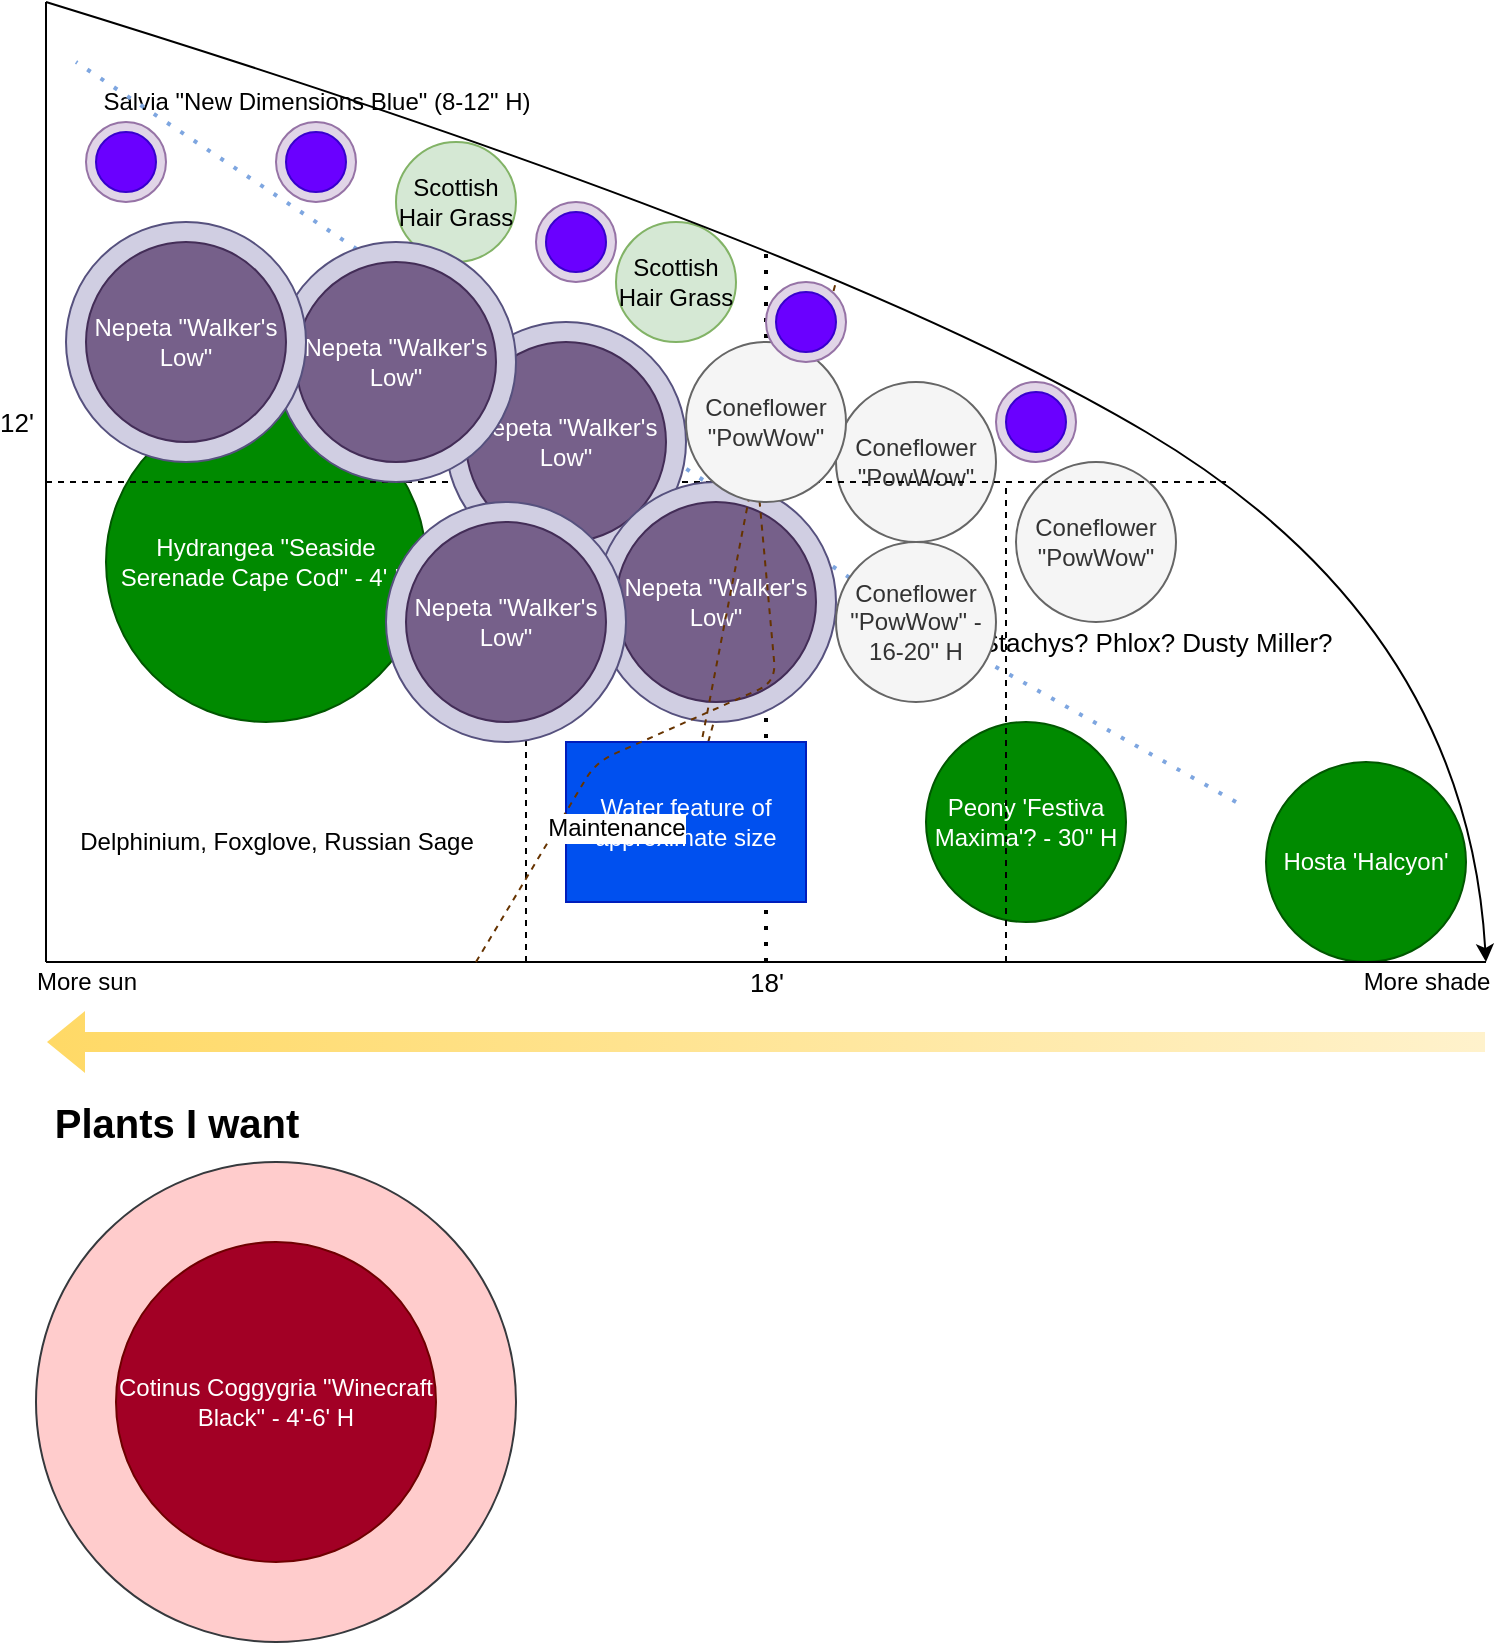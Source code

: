 <mxfile version="14.7.0" type="github">
  <diagram id="8aN0rm1MY_QhQ1KlozjM" name="Page-1">
    <mxGraphModel dx="1200" dy="727" grid="1" gridSize="10" guides="1" tooltips="1" connect="1" arrows="1" fold="1" page="1" pageScale="1" pageWidth="850" pageHeight="1100" math="0" shadow="0">
      <root>
        <mxCell id="0" />
        <mxCell id="1" parent="0" />
        <mxCell id="Cx3Qpiqb-a-1uhkqveDJ-6" value="" style="group;movable=0;resizable=0;rotatable=0;deletable=0;editable=0;connectable=0;container=0;" vertex="1" connectable="0" parent="1">
          <mxGeometry x="80" y="190" width="640" height="280" as="geometry" />
        </mxCell>
        <mxCell id="Cx3Qpiqb-a-1uhkqveDJ-56" value="Coneflower &quot;PowWow&quot;" style="ellipse;whiteSpace=wrap;html=1;aspect=fixed;fillColor=#f5f5f5;strokeColor=#666666;fontColor=#333333;" vertex="1" parent="1">
          <mxGeometry x="440" y="230" width="80" height="80" as="geometry" />
        </mxCell>
        <mxCell id="Cx3Qpiqb-a-1uhkqveDJ-59" value="Coneflower &quot;PowWow&quot;" style="ellipse;whiteSpace=wrap;html=1;aspect=fixed;fillColor=#f5f5f5;strokeColor=#666666;fontColor=#333333;" vertex="1" parent="1">
          <mxGeometry x="530" y="270" width="80" height="80" as="geometry" />
        </mxCell>
        <mxCell id="Cx3Qpiqb-a-1uhkqveDJ-4" value="Hydrangea &quot;Seaside Serenade Cape Cod&quot; - 4&#39; H" style="ellipse;whiteSpace=wrap;html=1;aspect=fixed;fillColor=#008a00;strokeColor=#005700;fontColor=#ffffff;" vertex="1" parent="1">
          <mxGeometry x="75" y="240" width="160" height="160" as="geometry" />
        </mxCell>
        <mxCell id="Cx3Qpiqb-a-1uhkqveDJ-57" value="" style="group" vertex="1" connectable="0" parent="1">
          <mxGeometry x="65" y="100" width="40" height="40" as="geometry" />
        </mxCell>
        <mxCell id="Cx3Qpiqb-a-1uhkqveDJ-12" value="" style="ellipse;whiteSpace=wrap;html=1;aspect=fixed;fillColor=#e1d5e7;strokeColor=#9673a6;" vertex="1" parent="Cx3Qpiqb-a-1uhkqveDJ-57">
          <mxGeometry width="40" height="40" as="geometry" />
        </mxCell>
        <mxCell id="Cx3Qpiqb-a-1uhkqveDJ-13" value="" style="ellipse;whiteSpace=wrap;html=1;aspect=fixed;strokeColor=#3700CC;fontColor=#ffffff;fillColor=#6a00ff;" vertex="1" parent="Cx3Qpiqb-a-1uhkqveDJ-57">
          <mxGeometry x="5" y="5" width="30" height="30" as="geometry" />
        </mxCell>
        <mxCell id="Cx3Qpiqb-a-1uhkqveDJ-68" value="Hosta &#39;Halcyon&#39;" style="ellipse;whiteSpace=wrap;html=1;aspect=fixed;fillColor=#008a00;strokeColor=#005700;fontColor=#ffffff;" vertex="1" parent="1">
          <mxGeometry x="655" y="420" width="100" height="100" as="geometry" />
        </mxCell>
        <mxCell id="Cx3Qpiqb-a-1uhkqveDJ-72" value="Scottish Hair Grass" style="ellipse;whiteSpace=wrap;html=1;aspect=fixed;fillColor=#d5e8d4;strokeColor=#82b366;" vertex="1" parent="1">
          <mxGeometry x="330" y="150" width="60" height="60" as="geometry" />
        </mxCell>
        <mxCell id="Cx3Qpiqb-a-1uhkqveDJ-73" value="Scottish Hair Grass" style="ellipse;whiteSpace=wrap;html=1;aspect=fixed;fillColor=#d5e8d4;strokeColor=#82b366;" vertex="1" parent="1">
          <mxGeometry x="220" y="110" width="60" height="60" as="geometry" />
        </mxCell>
        <mxCell id="Cx3Qpiqb-a-1uhkqveDJ-74" value="Peony &#39;Festiva Maxima&#39;?&amp;nbsp;- 30&quot; H" style="ellipse;whiteSpace=wrap;html=1;aspect=fixed;fillColor=#008a00;strokeColor=#005700;fontColor=#ffffff;" vertex="1" parent="1">
          <mxGeometry x="485" y="400" width="100" height="100" as="geometry" />
        </mxCell>
        <mxCell id="Cx3Qpiqb-a-1uhkqveDJ-76" value="" style="endArrow=none;html=1;dashed=1;" edge="1" parent="1">
          <mxGeometry width="50" height="50" relative="1" as="geometry">
            <mxPoint x="285" y="520" as="sourcePoint" />
            <mxPoint x="285" y="280" as="targetPoint" />
          </mxGeometry>
        </mxCell>
        <mxCell id="Cx3Qpiqb-a-1uhkqveDJ-1" value="" style="endArrow=none;html=1;" edge="1" parent="1">
          <mxGeometry x="45" y="240" width="50" height="50" as="geometry">
            <mxPoint x="45" y="520" as="sourcePoint" />
            <mxPoint x="45" y="40" as="targetPoint" />
          </mxGeometry>
        </mxCell>
        <mxCell id="Cx3Qpiqb-a-1uhkqveDJ-80" value="12&#39;" style="edgeLabel;html=1;align=center;verticalAlign=middle;resizable=0;points=[];fontSize=13;" vertex="1" connectable="0" parent="Cx3Qpiqb-a-1uhkqveDJ-1">
          <mxGeometry relative="1" as="geometry">
            <mxPoint x="-15" y="-30" as="offset" />
          </mxGeometry>
        </mxCell>
        <mxCell id="Cx3Qpiqb-a-1uhkqveDJ-2" value="" style="endArrow=none;html=1;" edge="1" parent="1">
          <mxGeometry x="45" y="240" width="50" height="50" as="geometry">
            <mxPoint x="45" y="520" as="sourcePoint" />
            <mxPoint x="765" y="520" as="targetPoint" />
          </mxGeometry>
        </mxCell>
        <mxCell id="Cx3Qpiqb-a-1uhkqveDJ-81" value="18&#39;" style="edgeLabel;html=1;align=center;verticalAlign=middle;resizable=0;points=[];fontSize=13;" vertex="1" connectable="0" parent="Cx3Qpiqb-a-1uhkqveDJ-2">
          <mxGeometry relative="1" as="geometry">
            <mxPoint y="10" as="offset" />
          </mxGeometry>
        </mxCell>
        <mxCell id="Cx3Qpiqb-a-1uhkqveDJ-3" value="" style="curved=1;endArrow=classic;html=1;" edge="1" parent="1">
          <mxGeometry x="45" y="240" width="50" height="50" as="geometry">
            <mxPoint x="45" y="40" as="sourcePoint" />
            <mxPoint x="765" y="520" as="targetPoint" />
            <Array as="points">
              <mxPoint x="435" y="160" />
              <mxPoint x="755" y="350" />
            </Array>
          </mxGeometry>
        </mxCell>
        <mxCell id="Cx3Qpiqb-a-1uhkqveDJ-77" value="" style="endArrow=none;html=1;dashed=1;" edge="1" parent="1">
          <mxGeometry width="50" height="50" relative="1" as="geometry">
            <mxPoint x="525" y="520" as="sourcePoint" />
            <mxPoint x="525" y="280" as="targetPoint" />
          </mxGeometry>
        </mxCell>
        <mxCell id="Cx3Qpiqb-a-1uhkqveDJ-78" value="" style="endArrow=none;dashed=1;html=1;strokeWidth=1;" edge="1" parent="1">
          <mxGeometry width="50" height="50" relative="1" as="geometry">
            <mxPoint x="45" y="280" as="sourcePoint" />
            <mxPoint x="635" y="280" as="targetPoint" />
          </mxGeometry>
        </mxCell>
        <mxCell id="Cx3Qpiqb-a-1uhkqveDJ-79" value="" style="endArrow=none;dashed=1;html=1;dashPattern=1 3;strokeWidth=2;" edge="1" parent="1">
          <mxGeometry width="50" height="50" relative="1" as="geometry">
            <mxPoint x="405" y="520" as="sourcePoint" />
            <mxPoint x="405" y="160" as="targetPoint" />
          </mxGeometry>
        </mxCell>
        <mxCell id="Cx3Qpiqb-a-1uhkqveDJ-93" value="Salvia &quot;New Dimensions Blue&quot; (8-12&quot; H)" style="text;html=1;align=center;verticalAlign=middle;resizable=0;points=[];autosize=1;strokeColor=none;" vertex="1" parent="1">
          <mxGeometry x="65" y="80" width="230" height="20" as="geometry" />
        </mxCell>
        <mxCell id="Cx3Qpiqb-a-1uhkqveDJ-101" value="" style="group" vertex="1" connectable="0" parent="1">
          <mxGeometry x="40" y="620" width="240" height="240" as="geometry" />
        </mxCell>
        <mxCell id="Cx3Qpiqb-a-1uhkqveDJ-97" value="" style="ellipse;whiteSpace=wrap;html=1;aspect=fixed;fillColor=#ffcccc;strokeColor=#36393d;" vertex="1" parent="Cx3Qpiqb-a-1uhkqveDJ-101">
          <mxGeometry width="240" height="240" as="geometry" />
        </mxCell>
        <mxCell id="Cx3Qpiqb-a-1uhkqveDJ-100" value="Cotinus Coggygria &quot;Winecraft Black&quot; - 4&#39;-6&#39; H" style="ellipse;whiteSpace=wrap;html=1;aspect=fixed;fillColor=#a20025;strokeColor=#6F0000;fontColor=#ffffff;" vertex="1" parent="Cx3Qpiqb-a-1uhkqveDJ-101">
          <mxGeometry x="40" y="40" width="160" height="160" as="geometry" />
        </mxCell>
        <mxCell id="Cx3Qpiqb-a-1uhkqveDJ-102" value="" style="shape=flexArrow;endArrow=classic;html=1;dashed=1;fontColor=#000000;strokeWidth=1;gradientColor=#ffd966;fillColor=#fff2cc;gradientDirection=west;strokeColor=none;" edge="1" parent="1">
          <mxGeometry width="50" height="50" relative="1" as="geometry">
            <mxPoint x="765" y="560" as="sourcePoint" />
            <mxPoint x="45" y="560" as="targetPoint" />
          </mxGeometry>
        </mxCell>
        <mxCell id="Cx3Qpiqb-a-1uhkqveDJ-103" value="More sun" style="text;html=1;align=center;verticalAlign=middle;resizable=0;points=[];autosize=1;strokeColor=none;fontColor=#000000;" vertex="1" parent="1">
          <mxGeometry x="30" y="520" width="70" height="20" as="geometry" />
        </mxCell>
        <mxCell id="Cx3Qpiqb-a-1uhkqveDJ-104" value="More shade" style="text;html=1;align=center;verticalAlign=middle;resizable=0;points=[];autosize=1;strokeColor=none;fontColor=#000000;" vertex="1" parent="1">
          <mxGeometry x="695" y="520" width="80" height="20" as="geometry" />
        </mxCell>
        <mxCell id="Cx3Qpiqb-a-1uhkqveDJ-105" value="Plants I want" style="text;html=1;align=center;verticalAlign=middle;resizable=0;points=[];autosize=1;strokeColor=none;fontColor=#000000;fontStyle=1;fontSize=20;" vertex="1" parent="1">
          <mxGeometry x="40" y="585" width="140" height="30" as="geometry" />
        </mxCell>
        <mxCell id="Cx3Qpiqb-a-1uhkqveDJ-107" value="Stachys? Phlox? Dusty Miller?" style="text;html=1;align=center;verticalAlign=middle;resizable=0;points=[];autosize=1;strokeColor=none;fontSize=13;fontColor=#000000;" vertex="1" parent="1">
          <mxGeometry x="505" y="350" width="190" height="20" as="geometry" />
        </mxCell>
        <mxCell id="Cx3Qpiqb-a-1uhkqveDJ-108" value="" style="endArrow=none;dashed=1;html=1;fontSize=20;fontColor=#000000;strokeColor=#663300;strokeWidth=1;startArrow=none;" edge="1" parent="1" source="Cx3Qpiqb-a-1uhkqveDJ-67">
          <mxGeometry width="50" height="50" relative="1" as="geometry">
            <mxPoint x="260" y="520" as="sourcePoint" />
            <mxPoint x="440" y="180" as="targetPoint" />
            <Array as="points" />
          </mxGeometry>
        </mxCell>
        <mxCell id="Cx3Qpiqb-a-1uhkqveDJ-110" value="" style="endArrow=none;dashed=1;html=1;dashPattern=1 3;strokeWidth=2;fontSize=12;fontColor=#000000;strokeColor=#7EA6E0;startArrow=none;" edge="1" parent="1" source="Cx3Qpiqb-a-1uhkqveDJ-60">
          <mxGeometry width="50" height="50" relative="1" as="geometry">
            <mxPoint x="640" y="440" as="sourcePoint" />
            <mxPoint x="60" y="70" as="targetPoint" />
          </mxGeometry>
        </mxCell>
        <mxCell id="Cx3Qpiqb-a-1uhkqveDJ-113" value="" style="group" vertex="1" connectable="0" parent="1">
          <mxGeometry x="245" y="200" width="120" height="120" as="geometry" />
        </mxCell>
        <mxCell id="Cx3Qpiqb-a-1uhkqveDJ-111" value="" style="ellipse;whiteSpace=wrap;html=1;aspect=fixed;fontSize=12;fillColor=#d0cee2;strokeColor=#56517e;" vertex="1" parent="Cx3Qpiqb-a-1uhkqveDJ-113">
          <mxGeometry width="120" height="120" as="geometry" />
        </mxCell>
        <mxCell id="Cx3Qpiqb-a-1uhkqveDJ-112" value="Nepeta &quot;Walker&#39;s Low&quot;" style="ellipse;whiteSpace=wrap;html=1;aspect=fixed;fontSize=12;fontColor=#ffffff;fillColor=#76608a;strokeColor=#432D57;" vertex="1" parent="Cx3Qpiqb-a-1uhkqveDJ-113">
          <mxGeometry x="10" y="10" width="100" height="100" as="geometry" />
        </mxCell>
        <mxCell id="Cx3Qpiqb-a-1uhkqveDJ-114" value="" style="group" vertex="1" connectable="0" parent="1">
          <mxGeometry x="160" y="160" width="120" height="120" as="geometry" />
        </mxCell>
        <mxCell id="Cx3Qpiqb-a-1uhkqveDJ-115" value="" style="ellipse;whiteSpace=wrap;html=1;aspect=fixed;fontSize=12;fillColor=#d0cee2;strokeColor=#56517e;" vertex="1" parent="Cx3Qpiqb-a-1uhkqveDJ-114">
          <mxGeometry width="120" height="120" as="geometry" />
        </mxCell>
        <mxCell id="Cx3Qpiqb-a-1uhkqveDJ-116" value="Nepeta &quot;Walker&#39;s Low&quot;" style="ellipse;whiteSpace=wrap;html=1;aspect=fixed;fontSize=12;fontColor=#ffffff;fillColor=#76608a;strokeColor=#432D57;" vertex="1" parent="Cx3Qpiqb-a-1uhkqveDJ-114">
          <mxGeometry x="10" y="10" width="100" height="100" as="geometry" />
        </mxCell>
        <mxCell id="Cx3Qpiqb-a-1uhkqveDJ-117" value="" style="group" vertex="1" connectable="0" parent="1">
          <mxGeometry x="320" y="280" width="120" height="120" as="geometry" />
        </mxCell>
        <mxCell id="Cx3Qpiqb-a-1uhkqveDJ-118" value="" style="ellipse;whiteSpace=wrap;html=1;aspect=fixed;fontSize=12;fillColor=#d0cee2;strokeColor=#56517e;" vertex="1" parent="Cx3Qpiqb-a-1uhkqveDJ-117">
          <mxGeometry width="120" height="120" as="geometry" />
        </mxCell>
        <mxCell id="Cx3Qpiqb-a-1uhkqveDJ-119" value="Nepeta &quot;Walker&#39;s Low&quot;" style="ellipse;whiteSpace=wrap;html=1;aspect=fixed;fontSize=12;fontColor=#ffffff;fillColor=#76608a;strokeColor=#432D57;" vertex="1" parent="Cx3Qpiqb-a-1uhkqveDJ-117">
          <mxGeometry x="10" y="10" width="100" height="100" as="geometry" />
        </mxCell>
        <mxCell id="Cx3Qpiqb-a-1uhkqveDJ-120" value="" style="group" vertex="1" connectable="0" parent="1">
          <mxGeometry x="215" y="290" width="120" height="120" as="geometry" />
        </mxCell>
        <mxCell id="Cx3Qpiqb-a-1uhkqveDJ-121" value="" style="ellipse;whiteSpace=wrap;html=1;aspect=fixed;fontSize=12;fillColor=#d0cee2;strokeColor=#56517e;" vertex="1" parent="Cx3Qpiqb-a-1uhkqveDJ-120">
          <mxGeometry width="120" height="120" as="geometry" />
        </mxCell>
        <mxCell id="Cx3Qpiqb-a-1uhkqveDJ-122" value="Nepeta &quot;Walker&#39;s Low&quot;" style="ellipse;whiteSpace=wrap;html=1;aspect=fixed;fontSize=12;fontColor=#ffffff;fillColor=#76608a;strokeColor=#432D57;" vertex="1" parent="Cx3Qpiqb-a-1uhkqveDJ-120">
          <mxGeometry x="10" y="10" width="100" height="100" as="geometry" />
        </mxCell>
        <mxCell id="Cx3Qpiqb-a-1uhkqveDJ-123" value="" style="group" vertex="1" connectable="0" parent="1">
          <mxGeometry x="55" y="150" width="120" height="120" as="geometry" />
        </mxCell>
        <mxCell id="Cx3Qpiqb-a-1uhkqveDJ-124" value="" style="ellipse;whiteSpace=wrap;html=1;aspect=fixed;fontSize=12;fillColor=#d0cee2;strokeColor=#56517e;" vertex="1" parent="Cx3Qpiqb-a-1uhkqveDJ-123">
          <mxGeometry width="120" height="120" as="geometry" />
        </mxCell>
        <mxCell id="Cx3Qpiqb-a-1uhkqveDJ-125" value="Nepeta &quot;Walker&#39;s Low&quot;" style="ellipse;whiteSpace=wrap;html=1;aspect=fixed;fontSize=12;fontColor=#ffffff;fillColor=#76608a;strokeColor=#432D57;" vertex="1" parent="Cx3Qpiqb-a-1uhkqveDJ-123">
          <mxGeometry x="10" y="10" width="100" height="100" as="geometry" />
        </mxCell>
        <mxCell id="Cx3Qpiqb-a-1uhkqveDJ-67" value="Water feature of approximate size" style="rounded=0;whiteSpace=wrap;html=1;fillColor=#0050ef;strokeColor=#001DBC;fontColor=#ffffff;" vertex="1" parent="1">
          <mxGeometry x="305" y="410" width="120" height="80" as="geometry" />
        </mxCell>
        <mxCell id="Cx3Qpiqb-a-1uhkqveDJ-126" value="" style="endArrow=none;dashed=1;html=1;fontSize=20;fontColor=#000000;strokeColor=#663300;strokeWidth=1;" edge="1" parent="1" target="Cx3Qpiqb-a-1uhkqveDJ-67">
          <mxGeometry width="50" height="50" relative="1" as="geometry">
            <mxPoint x="260" y="520" as="sourcePoint" />
            <mxPoint x="440" y="180" as="targetPoint" />
            <Array as="points">
              <mxPoint x="320" y="420" />
              <mxPoint x="410" y="380" />
              <mxPoint x="400" y="270" />
            </Array>
          </mxGeometry>
        </mxCell>
        <mxCell id="Cx3Qpiqb-a-1uhkqveDJ-127" value="Maintenance" style="edgeLabel;html=1;align=center;verticalAlign=middle;resizable=0;points=[];fontSize=12;fontColor=#000000;" vertex="1" connectable="0" parent="Cx3Qpiqb-a-1uhkqveDJ-126">
          <mxGeometry x="-0.586" y="1" relative="1" as="geometry">
            <mxPoint x="21" y="16" as="offset" />
          </mxGeometry>
        </mxCell>
        <mxCell id="Cx3Qpiqb-a-1uhkqveDJ-128" value="Coneflower &quot;PowWow&quot;" style="ellipse;whiteSpace=wrap;html=1;aspect=fixed;fillColor=#f5f5f5;strokeColor=#666666;fontColor=#333333;" vertex="1" parent="1">
          <mxGeometry x="365" y="210" width="80" height="80" as="geometry" />
        </mxCell>
        <mxCell id="Cx3Qpiqb-a-1uhkqveDJ-129" value="" style="group" vertex="1" connectable="0" parent="1">
          <mxGeometry x="290" y="140" width="40" height="40" as="geometry" />
        </mxCell>
        <mxCell id="Cx3Qpiqb-a-1uhkqveDJ-130" value="" style="ellipse;whiteSpace=wrap;html=1;aspect=fixed;fillColor=#e1d5e7;strokeColor=#9673a6;" vertex="1" parent="Cx3Qpiqb-a-1uhkqveDJ-129">
          <mxGeometry width="40" height="40" as="geometry" />
        </mxCell>
        <mxCell id="Cx3Qpiqb-a-1uhkqveDJ-131" value="" style="ellipse;whiteSpace=wrap;html=1;aspect=fixed;strokeColor=#3700CC;fontColor=#ffffff;fillColor=#6a00ff;" vertex="1" parent="Cx3Qpiqb-a-1uhkqveDJ-129">
          <mxGeometry x="5" y="5" width="30" height="30" as="geometry" />
        </mxCell>
        <mxCell id="Cx3Qpiqb-a-1uhkqveDJ-133" value="" style="group" vertex="1" connectable="0" parent="1">
          <mxGeometry x="160" y="100" width="40" height="40" as="geometry" />
        </mxCell>
        <mxCell id="Cx3Qpiqb-a-1uhkqveDJ-134" value="" style="ellipse;whiteSpace=wrap;html=1;aspect=fixed;fillColor=#e1d5e7;strokeColor=#9673a6;" vertex="1" parent="Cx3Qpiqb-a-1uhkqveDJ-133">
          <mxGeometry width="40" height="40" as="geometry" />
        </mxCell>
        <mxCell id="Cx3Qpiqb-a-1uhkqveDJ-135" value="" style="ellipse;whiteSpace=wrap;html=1;aspect=fixed;strokeColor=#3700CC;fontColor=#ffffff;fillColor=#6a00ff;" vertex="1" parent="Cx3Qpiqb-a-1uhkqveDJ-133">
          <mxGeometry x="5" y="5" width="30" height="30" as="geometry" />
        </mxCell>
        <mxCell id="Cx3Qpiqb-a-1uhkqveDJ-136" value="" style="group" vertex="1" connectable="0" parent="1">
          <mxGeometry x="405" y="180" width="40" height="40" as="geometry" />
        </mxCell>
        <mxCell id="Cx3Qpiqb-a-1uhkqveDJ-137" value="" style="ellipse;whiteSpace=wrap;html=1;aspect=fixed;fillColor=#e1d5e7;strokeColor=#9673a6;" vertex="1" parent="Cx3Qpiqb-a-1uhkqveDJ-136">
          <mxGeometry width="40" height="40" as="geometry" />
        </mxCell>
        <mxCell id="Cx3Qpiqb-a-1uhkqveDJ-138" value="" style="ellipse;whiteSpace=wrap;html=1;aspect=fixed;strokeColor=#3700CC;fontColor=#ffffff;fillColor=#6a00ff;" vertex="1" parent="Cx3Qpiqb-a-1uhkqveDJ-136">
          <mxGeometry x="5" y="5" width="30" height="30" as="geometry" />
        </mxCell>
        <mxCell id="Cx3Qpiqb-a-1uhkqveDJ-60" value="Coneflower &quot;PowWow&quot; - 16-20&quot; H" style="ellipse;whiteSpace=wrap;html=1;aspect=fixed;fillColor=#f5f5f5;strokeColor=#666666;fontColor=#333333;" vertex="1" parent="1">
          <mxGeometry x="440" y="310" width="80" height="80" as="geometry" />
        </mxCell>
        <mxCell id="Cx3Qpiqb-a-1uhkqveDJ-139" value="" style="endArrow=none;dashed=1;html=1;dashPattern=1 3;strokeWidth=2;fontSize=12;fontColor=#000000;strokeColor=#7EA6E0;" edge="1" parent="1" target="Cx3Qpiqb-a-1uhkqveDJ-60">
          <mxGeometry width="50" height="50" relative="1" as="geometry">
            <mxPoint x="640" y="440" as="sourcePoint" />
            <mxPoint x="60" y="70" as="targetPoint" />
          </mxGeometry>
        </mxCell>
        <mxCell id="Cx3Qpiqb-a-1uhkqveDJ-140" value="" style="group" vertex="1" connectable="0" parent="1">
          <mxGeometry x="520" y="230" width="40" height="40" as="geometry" />
        </mxCell>
        <mxCell id="Cx3Qpiqb-a-1uhkqveDJ-141" value="" style="ellipse;whiteSpace=wrap;html=1;aspect=fixed;fillColor=#e1d5e7;strokeColor=#9673a6;" vertex="1" parent="Cx3Qpiqb-a-1uhkqveDJ-140">
          <mxGeometry width="40" height="40" as="geometry" />
        </mxCell>
        <mxCell id="Cx3Qpiqb-a-1uhkqveDJ-142" value="" style="ellipse;whiteSpace=wrap;html=1;aspect=fixed;strokeColor=#3700CC;fontColor=#ffffff;fillColor=#6a00ff;" vertex="1" parent="Cx3Qpiqb-a-1uhkqveDJ-140">
          <mxGeometry x="5" y="5" width="30" height="30" as="geometry" />
        </mxCell>
        <mxCell id="Cx3Qpiqb-a-1uhkqveDJ-144" value="Delphinium, Foxglove, Russian Sage" style="text;html=1;align=center;verticalAlign=middle;resizable=0;points=[];autosize=1;strokeColor=none;fontSize=12;fontColor=#000000;" vertex="1" parent="1">
          <mxGeometry x="55" y="450" width="210" height="20" as="geometry" />
        </mxCell>
      </root>
    </mxGraphModel>
  </diagram>
</mxfile>
